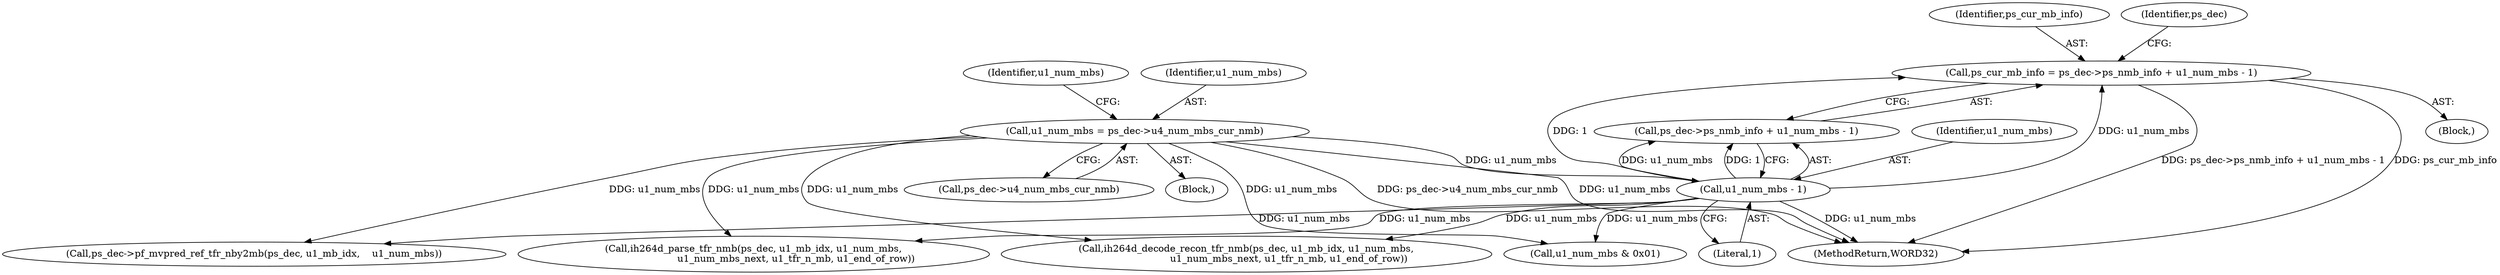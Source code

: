 digraph "0_Android_e629194c62a9a129ce378e08cb1059a8a53f1795_0@integer" {
"1000531" [label="(Call,ps_cur_mb_info = ps_dec->ps_nmb_info + u1_num_mbs - 1)"];
"1000537" [label="(Call,u1_num_mbs - 1)"];
"1000523" [label="(Call,u1_num_mbs = ps_dec->u4_num_mbs_cur_nmb)"];
"1000532" [label="(Identifier,ps_cur_mb_info)"];
"1001358" [label="(MethodReturn,WORD32)"];
"1000667" [label="(Call,ih264d_parse_tfr_nmb(ps_dec, u1_mb_idx, u1_num_mbs,\n                            u1_num_mbs_next, u1_tfr_n_mb, u1_end_of_row))"];
"1000523" [label="(Call,u1_num_mbs = ps_dec->u4_num_mbs_cur_nmb)"];
"1000648" [label="(Call,u1_num_mbs & 0x01)"];
"1000538" [label="(Identifier,u1_num_mbs)"];
"1000533" [label="(Call,ps_dec->ps_nmb_info + u1_num_mbs - 1)"];
"1000522" [label="(Block,)"];
"1000620" [label="(Call,ps_dec->pf_mvpred_ref_tfr_nby2mb(ps_dec, u1_mb_idx,    u1_num_mbs))"];
"1000539" [label="(Literal,1)"];
"1000681" [label="(Call,ih264d_decode_recon_tfr_nmb(ps_dec, u1_mb_idx, u1_num_mbs,\n                            u1_num_mbs_next, u1_tfr_n_mb, u1_end_of_row))"];
"1000569" [label="(Identifier,ps_dec)"];
"1000529" [label="(Identifier,u1_num_mbs)"];
"1000530" [label="(Block,)"];
"1000525" [label="(Call,ps_dec->u4_num_mbs_cur_nmb)"];
"1000537" [label="(Call,u1_num_mbs - 1)"];
"1000531" [label="(Call,ps_cur_mb_info = ps_dec->ps_nmb_info + u1_num_mbs - 1)"];
"1000524" [label="(Identifier,u1_num_mbs)"];
"1000531" -> "1000530"  [label="AST: "];
"1000531" -> "1000533"  [label="CFG: "];
"1000532" -> "1000531"  [label="AST: "];
"1000533" -> "1000531"  [label="AST: "];
"1000569" -> "1000531"  [label="CFG: "];
"1000531" -> "1001358"  [label="DDG: ps_dec->ps_nmb_info + u1_num_mbs - 1"];
"1000531" -> "1001358"  [label="DDG: ps_cur_mb_info"];
"1000537" -> "1000531"  [label="DDG: u1_num_mbs"];
"1000537" -> "1000531"  [label="DDG: 1"];
"1000537" -> "1000533"  [label="AST: "];
"1000537" -> "1000539"  [label="CFG: "];
"1000538" -> "1000537"  [label="AST: "];
"1000539" -> "1000537"  [label="AST: "];
"1000533" -> "1000537"  [label="CFG: "];
"1000537" -> "1001358"  [label="DDG: u1_num_mbs"];
"1000537" -> "1000533"  [label="DDG: u1_num_mbs"];
"1000537" -> "1000533"  [label="DDG: 1"];
"1000523" -> "1000537"  [label="DDG: u1_num_mbs"];
"1000537" -> "1000620"  [label="DDG: u1_num_mbs"];
"1000537" -> "1000648"  [label="DDG: u1_num_mbs"];
"1000537" -> "1000667"  [label="DDG: u1_num_mbs"];
"1000537" -> "1000681"  [label="DDG: u1_num_mbs"];
"1000523" -> "1000522"  [label="AST: "];
"1000523" -> "1000525"  [label="CFG: "];
"1000524" -> "1000523"  [label="AST: "];
"1000525" -> "1000523"  [label="AST: "];
"1000529" -> "1000523"  [label="CFG: "];
"1000523" -> "1001358"  [label="DDG: ps_dec->u4_num_mbs_cur_nmb"];
"1000523" -> "1001358"  [label="DDG: u1_num_mbs"];
"1000523" -> "1000620"  [label="DDG: u1_num_mbs"];
"1000523" -> "1000648"  [label="DDG: u1_num_mbs"];
"1000523" -> "1000667"  [label="DDG: u1_num_mbs"];
"1000523" -> "1000681"  [label="DDG: u1_num_mbs"];
}
